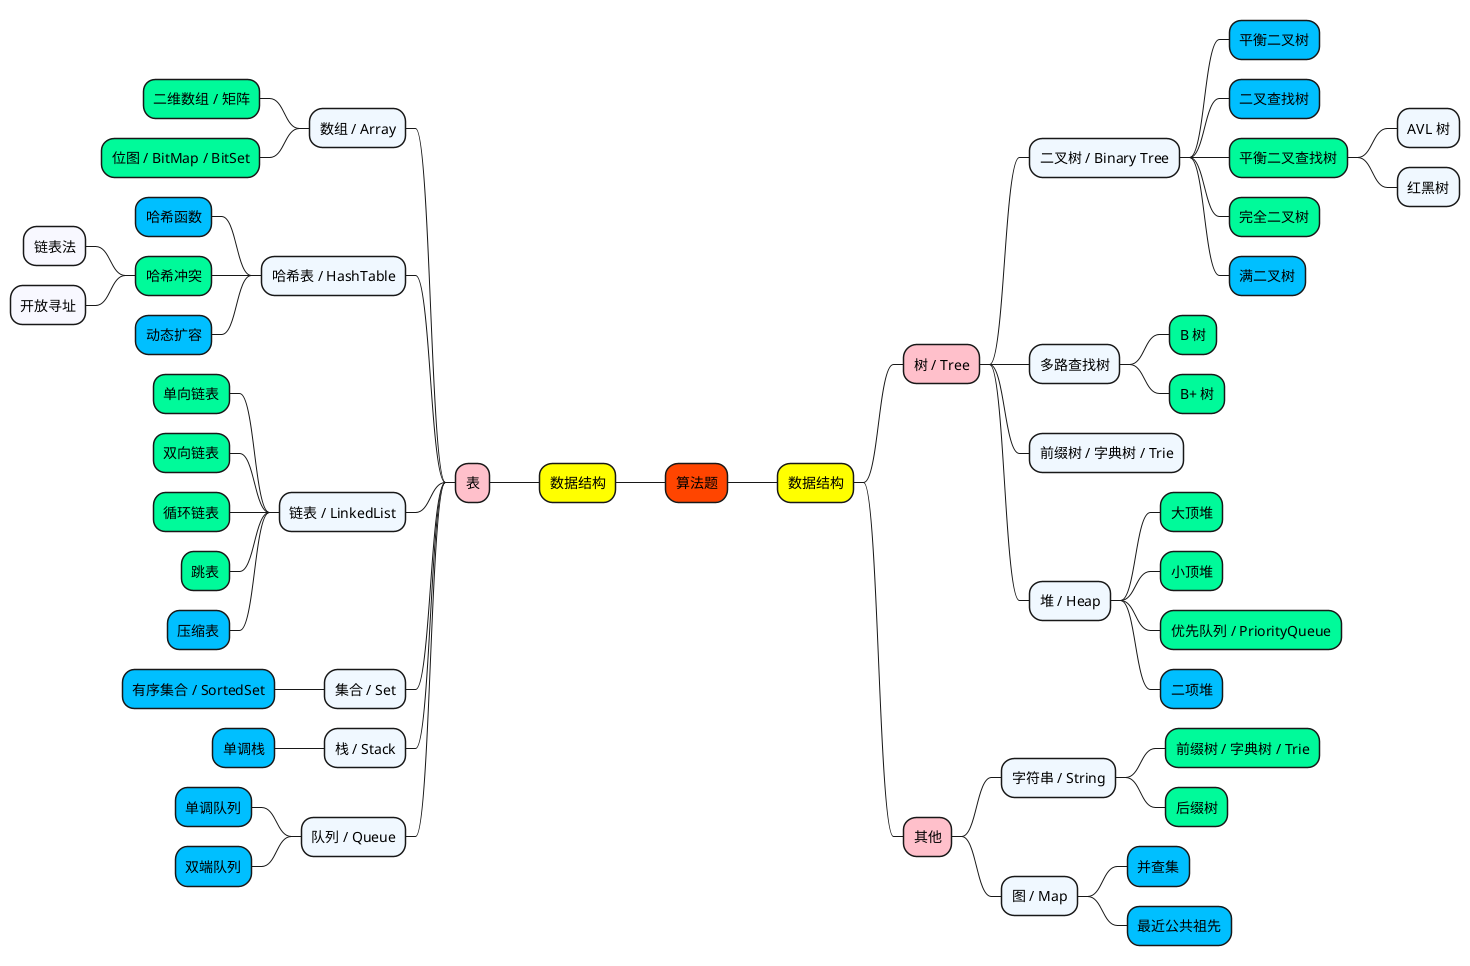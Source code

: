@startmindmap

+[#OrangeRed] 算法题

--[#yellow] 数据结构

---[#Pink] 表

----[#AliceBlue] 数组 / Array
-----[#MediumSpringGreen] 二维数组 / 矩阵
-----[#MediumSpringGreen] 位图 / BitMap / BitSet

----[#AliceBlue] 哈希表 / HashTable
-----[#DeepSkyBlue] 哈希函数
-----[#MediumSpringGreen] 哈希冲突
------[#GhostWhite] 链表法
------[#GhostWhite] 开放寻址
-----[#DeepSkyBlue] 动态扩容

----[#AliceBlue] 链表 / LinkedList
-----[#MediumSpringGreen] 单向链表
-----[#MediumSpringGreen] 双向链表
-----[#MediumSpringGreen] 循环链表
-----[#MediumSpringGreen] 跳表
-----[#DeepSkyBlue] 压缩表

----[#AliceBlue] 集合 / Set
-----[#DeepSkyBlue] 有序集合 / SortedSet

----[#AliceBlue] 栈 / Stack
-----[#DeepSkyBlue] 单调栈

----[#AliceBlue] 队列 / Queue
-----[#DeepSkyBlue] 单调队列
-----[#DeepSkyBlue] 双端队列

++[#yellow] 数据结构

+++[#Pink] 树 / Tree

++++[#AliceBlue] 二叉树 / Binary Tree
+++++[#DeepSkyBlue] 平衡二叉树
+++++[#DeepSkyBlue] 二叉查找树
+++++[#MediumSpringGreen] 平衡二叉查找树
++++++[#AliceBlue] AVL 树
++++++[#AliceBlue] 红黑树
+++++[#MediumSpringGreen] 完全二叉树
+++++[#DeepSkyBlue] 满二叉树

++++[#AliceBlue] 多路查找树
+++++[#MediumSpringGreen] B 树
+++++[#MediumSpringGreen] B+ 树
++++[#AliceBlue] 前缀树 / 字典树 / Trie

++++[#AliceBlue] 堆 / Heap
+++++[#MediumSpringGreen] 大顶堆
+++++[#MediumSpringGreen] 小顶堆
+++++[#MediumSpringGreen] 优先队列 / PriorityQueue
+++++[#DeepSkyBlue] 二项堆


+++[#Pink] 其他

++++[#AliceBlue] 字符串 / String
+++++[#MediumSpringGreen] 前缀树 / 字典树 / Trie
+++++[#MediumSpringGreen] 后缀树

++++[#AliceBlue] 图 / Map
+++++[#DeepSkyBlue] 并查集
+++++[#DeepSkyBlue] 最近公共祖先



'参考链接：
'1. 大家都是如何刷 LeetCode 的？https://www.zhihu.com/question/280279208/answer/879710574




@endmindmap
